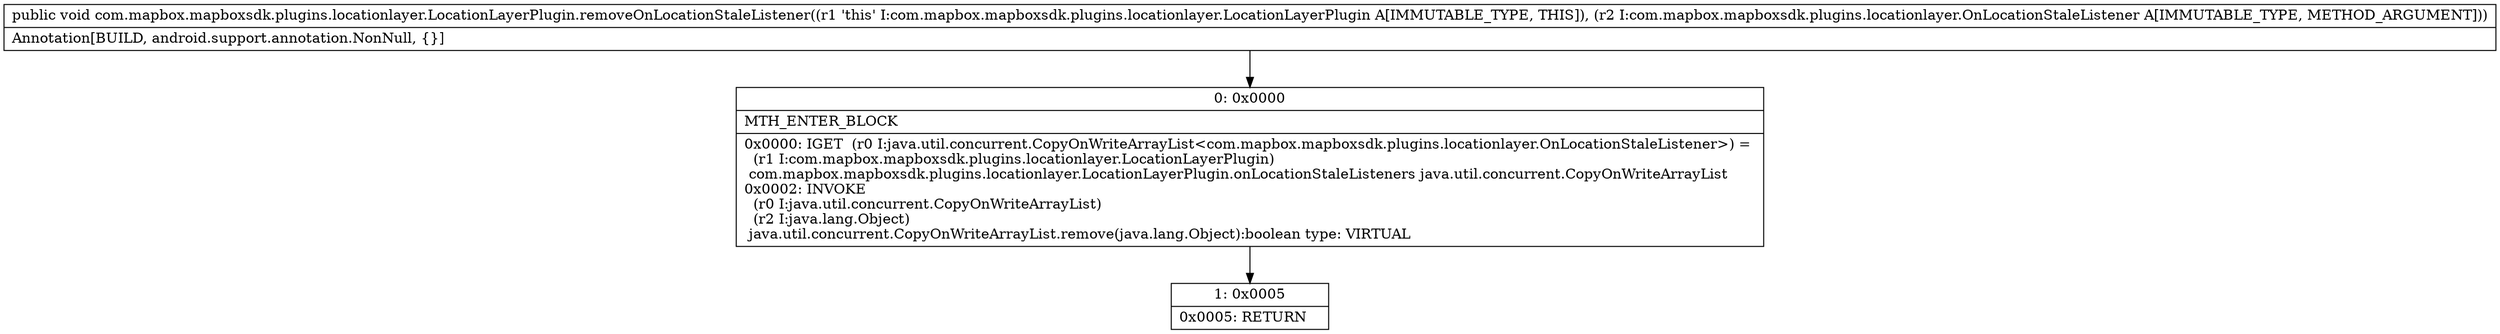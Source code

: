 digraph "CFG forcom.mapbox.mapboxsdk.plugins.locationlayer.LocationLayerPlugin.removeOnLocationStaleListener(Lcom\/mapbox\/mapboxsdk\/plugins\/locationlayer\/OnLocationStaleListener;)V" {
Node_0 [shape=record,label="{0\:\ 0x0000|MTH_ENTER_BLOCK\l|0x0000: IGET  (r0 I:java.util.concurrent.CopyOnWriteArrayList\<com.mapbox.mapboxsdk.plugins.locationlayer.OnLocationStaleListener\>) = \l  (r1 I:com.mapbox.mapboxsdk.plugins.locationlayer.LocationLayerPlugin)\l com.mapbox.mapboxsdk.plugins.locationlayer.LocationLayerPlugin.onLocationStaleListeners java.util.concurrent.CopyOnWriteArrayList \l0x0002: INVOKE  \l  (r0 I:java.util.concurrent.CopyOnWriteArrayList)\l  (r2 I:java.lang.Object)\l java.util.concurrent.CopyOnWriteArrayList.remove(java.lang.Object):boolean type: VIRTUAL \l}"];
Node_1 [shape=record,label="{1\:\ 0x0005|0x0005: RETURN   \l}"];
MethodNode[shape=record,label="{public void com.mapbox.mapboxsdk.plugins.locationlayer.LocationLayerPlugin.removeOnLocationStaleListener((r1 'this' I:com.mapbox.mapboxsdk.plugins.locationlayer.LocationLayerPlugin A[IMMUTABLE_TYPE, THIS]), (r2 I:com.mapbox.mapboxsdk.plugins.locationlayer.OnLocationStaleListener A[IMMUTABLE_TYPE, METHOD_ARGUMENT]))  | Annotation[BUILD, android.support.annotation.NonNull, \{\}]\l}"];
MethodNode -> Node_0;
Node_0 -> Node_1;
}

